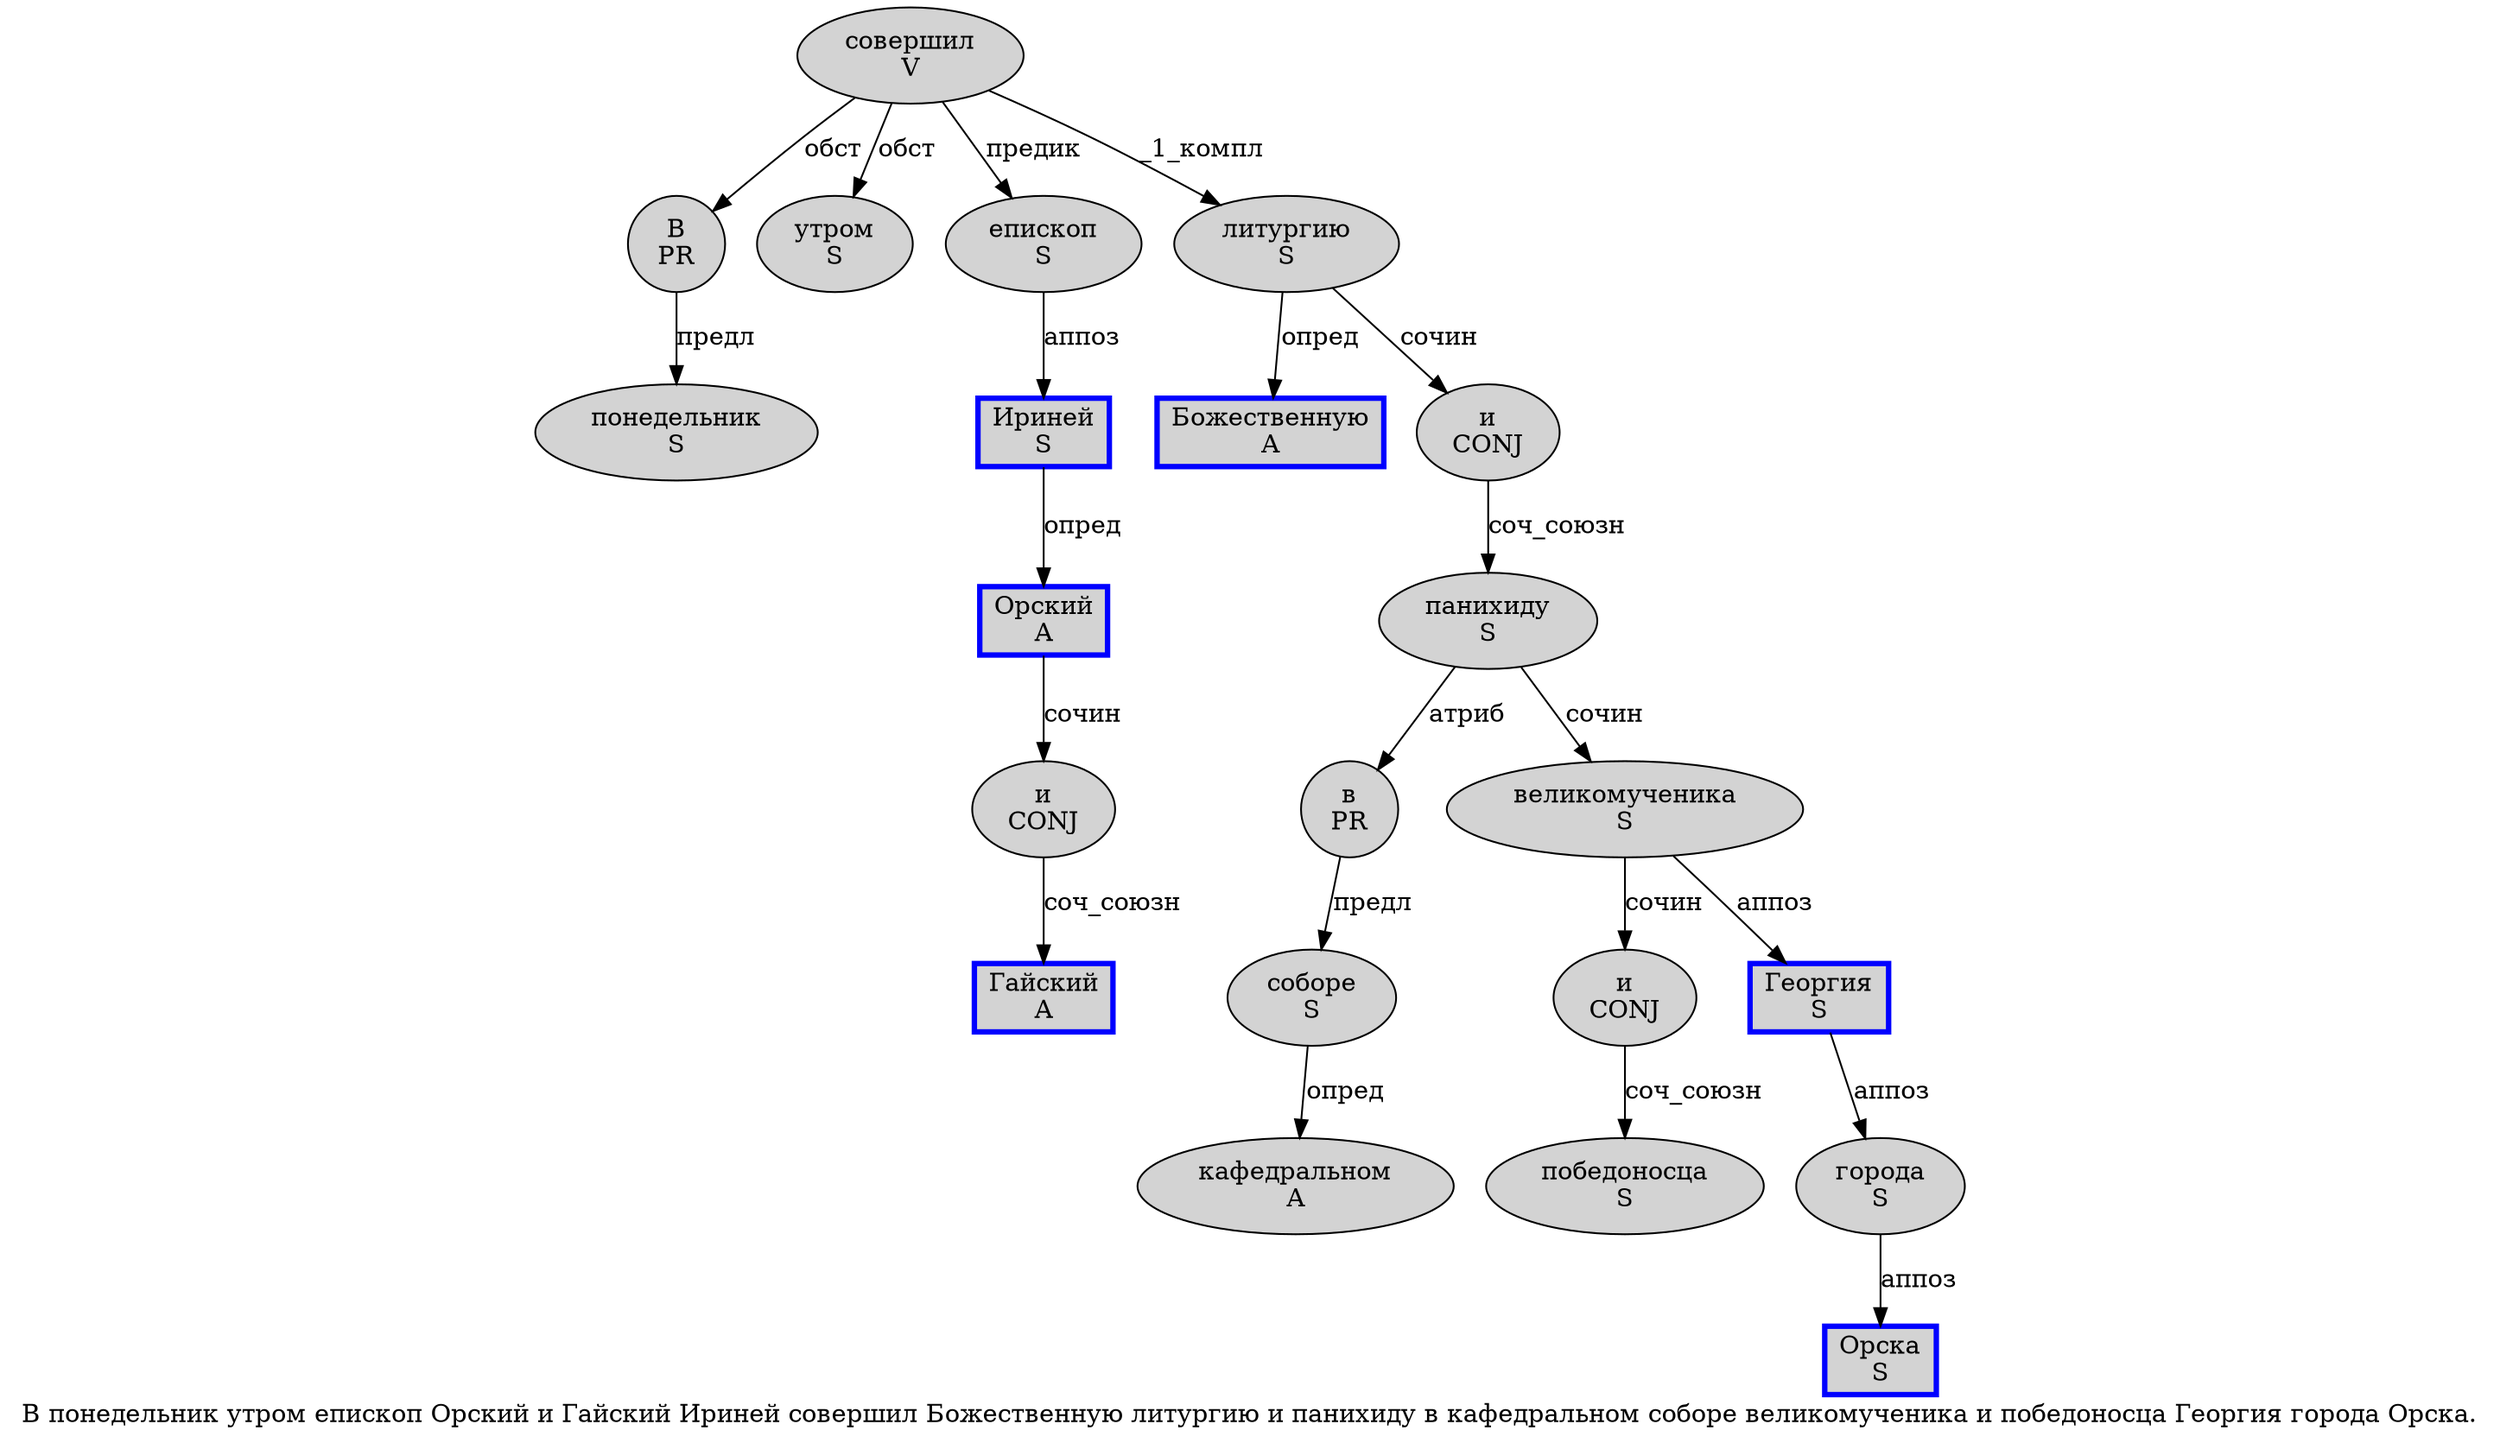 digraph SENTENCE_1438 {
	graph [label="В понедельник утром епископ Орский и Гайский Ириней совершил Божественную литургию и панихиду в кафедральном соборе великомученика и победоносца Георгия города Орска."]
	node [style=filled]
		0 [label="В
PR" color="" fillcolor=lightgray penwidth=1 shape=ellipse]
		1 [label="понедельник
S" color="" fillcolor=lightgray penwidth=1 shape=ellipse]
		2 [label="утром
S" color="" fillcolor=lightgray penwidth=1 shape=ellipse]
		3 [label="епископ
S" color="" fillcolor=lightgray penwidth=1 shape=ellipse]
		4 [label="Орский
A" color=blue fillcolor=lightgray penwidth=3 shape=box]
		5 [label="и
CONJ" color="" fillcolor=lightgray penwidth=1 shape=ellipse]
		6 [label="Гайский
A" color=blue fillcolor=lightgray penwidth=3 shape=box]
		7 [label="Ириней
S" color=blue fillcolor=lightgray penwidth=3 shape=box]
		8 [label="совершил
V" color="" fillcolor=lightgray penwidth=1 shape=ellipse]
		9 [label="Божественную
A" color=blue fillcolor=lightgray penwidth=3 shape=box]
		10 [label="литургию
S" color="" fillcolor=lightgray penwidth=1 shape=ellipse]
		11 [label="и
CONJ" color="" fillcolor=lightgray penwidth=1 shape=ellipse]
		12 [label="панихиду
S" color="" fillcolor=lightgray penwidth=1 shape=ellipse]
		13 [label="в
PR" color="" fillcolor=lightgray penwidth=1 shape=ellipse]
		14 [label="кафедральном
A" color="" fillcolor=lightgray penwidth=1 shape=ellipse]
		15 [label="соборе
S" color="" fillcolor=lightgray penwidth=1 shape=ellipse]
		16 [label="великомученика
S" color="" fillcolor=lightgray penwidth=1 shape=ellipse]
		17 [label="и
CONJ" color="" fillcolor=lightgray penwidth=1 shape=ellipse]
		18 [label="победоносца
S" color="" fillcolor=lightgray penwidth=1 shape=ellipse]
		19 [label="Георгия
S" color=blue fillcolor=lightgray penwidth=3 shape=box]
		20 [label="города
S" color="" fillcolor=lightgray penwidth=1 shape=ellipse]
		21 [label="Орска
S" color=blue fillcolor=lightgray penwidth=3 shape=box]
			5 -> 6 [label="соч_союзн"]
			19 -> 20 [label="аппоз"]
			3 -> 7 [label="аппоз"]
			4 -> 5 [label="сочин"]
			11 -> 12 [label="соч_союзн"]
			10 -> 9 [label="опред"]
			10 -> 11 [label="сочин"]
			0 -> 1 [label="предл"]
			7 -> 4 [label="опред"]
			20 -> 21 [label="аппоз"]
			8 -> 0 [label="обст"]
			8 -> 2 [label="обст"]
			8 -> 3 [label="предик"]
			8 -> 10 [label="_1_компл"]
			17 -> 18 [label="соч_союзн"]
			15 -> 14 [label="опред"]
			12 -> 13 [label="атриб"]
			12 -> 16 [label="сочин"]
			16 -> 17 [label="сочин"]
			16 -> 19 [label="аппоз"]
			13 -> 15 [label="предл"]
}